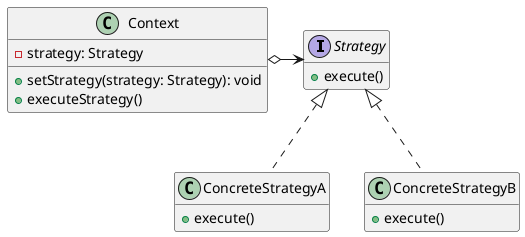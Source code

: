 @startuml strategy
hide empty members

interface Strategy {
    +execute() 
}

class ConcreteStrategyA implements Strategy {
    +execute() 
}

class ConcreteStrategyB implements Strategy {
    +execute()
}

class Context {
    -strategy: Strategy
    +setStrategy(strategy: Strategy): void
    +executeStrategy()
}

Context o-> Strategy
@enduml
